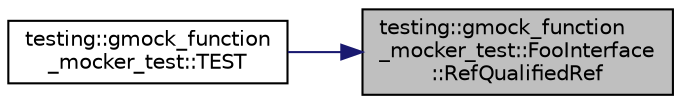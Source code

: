 digraph "testing::gmock_function_mocker_test::FooInterface::RefQualifiedRef"
{
 // LATEX_PDF_SIZE
  bgcolor="transparent";
  edge [fontname="Helvetica",fontsize="10",labelfontname="Helvetica",labelfontsize="10"];
  node [fontname="Helvetica",fontsize="10",shape=record];
  rankdir="RL";
  Node1 [label="testing::gmock_function\l_mocker_test::FooInterface\l::RefQualifiedRef",height=0.2,width=0.4,color="black", fillcolor="grey75", style="filled", fontcolor="black",tooltip=" "];
  Node1 -> Node2 [dir="back",color="midnightblue",fontsize="10",style="solid",fontname="Helvetica"];
  Node2 [label="testing::gmock_function\l_mocker_test::TEST",height=0.2,width=0.4,color="black",URL="$namespacetesting_1_1gmock__function__mocker__test.html#a1ff0f9473a359b8c19d416f2003a78b0",tooltip=" "];
}
